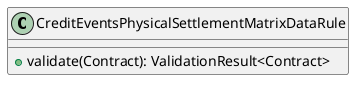 @startuml

    class CreditEventsPhysicalSettlementMatrixDataRule [[CreditEventsPhysicalSettlementMatrixDataRule.html]] {
        +validate(Contract): ValidationResult<Contract>
    }

@enduml
